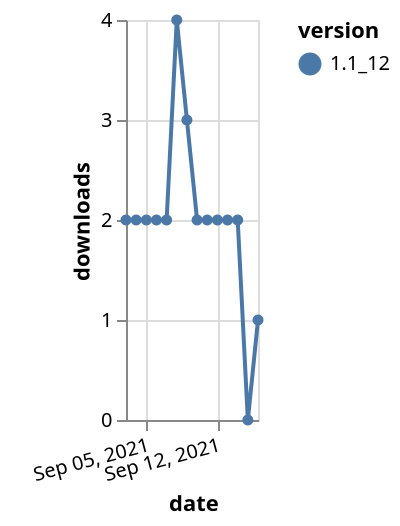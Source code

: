 {"$schema": "https://vega.github.io/schema/vega-lite/v5.json", "description": "A simple bar chart with embedded data.", "data": {"values": [{"date": "2021-09-03", "total": 7458, "delta": 2, "version": "1.1_12"}, {"date": "2021-09-04", "total": 7460, "delta": 2, "version": "1.1_12"}, {"date": "2021-09-05", "total": 7462, "delta": 2, "version": "1.1_12"}, {"date": "2021-09-06", "total": 7464, "delta": 2, "version": "1.1_12"}, {"date": "2021-09-07", "total": 7466, "delta": 2, "version": "1.1_12"}, {"date": "2021-09-08", "total": 7470, "delta": 4, "version": "1.1_12"}, {"date": "2021-09-09", "total": 7473, "delta": 3, "version": "1.1_12"}, {"date": "2021-09-10", "total": 7475, "delta": 2, "version": "1.1_12"}, {"date": "2021-09-11", "total": 7477, "delta": 2, "version": "1.1_12"}, {"date": "2021-09-12", "total": 7479, "delta": 2, "version": "1.1_12"}, {"date": "2021-09-13", "total": 7481, "delta": 2, "version": "1.1_12"}, {"date": "2021-09-14", "total": 7483, "delta": 2, "version": "1.1_12"}, {"date": "2021-09-15", "total": 7483, "delta": 0, "version": "1.1_12"}, {"date": "2021-09-16", "total": 7484, "delta": 1, "version": "1.1_12"}]}, "width": "container", "mark": {"type": "line", "point": {"filled": true}}, "encoding": {"x": {"field": "date", "type": "temporal", "timeUnit": "yearmonthdate", "title": "date", "axis": {"labelAngle": -15}}, "y": {"field": "delta", "type": "quantitative", "title": "downloads"}, "color": {"field": "version", "type": "nominal"}, "tooltip": {"field": "delta"}}}